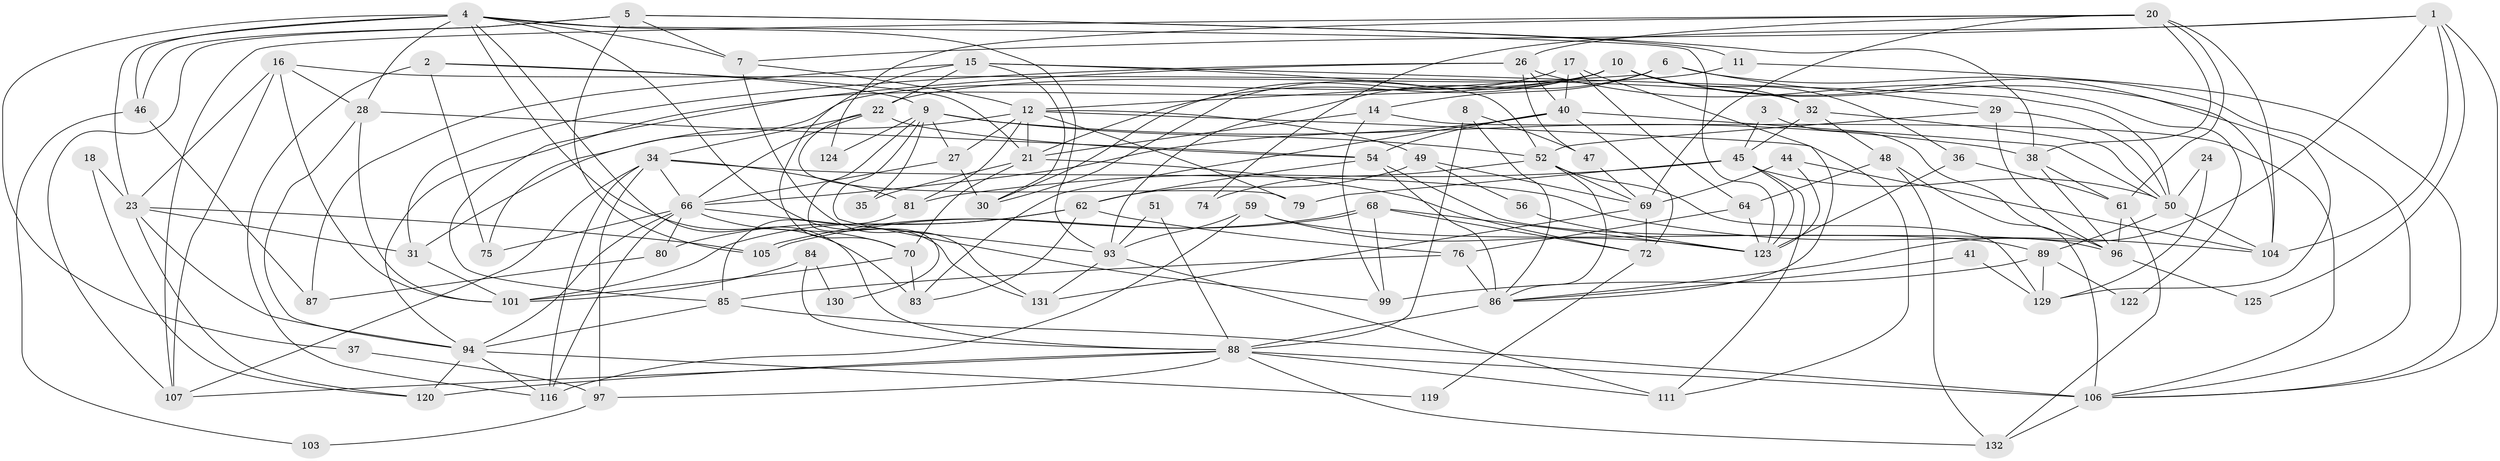 // Generated by graph-tools (version 1.1) at 2025/52/02/27/25 19:52:09]
// undirected, 92 vertices, 221 edges
graph export_dot {
graph [start="1"]
  node [color=gray90,style=filled];
  1 [super="+43"];
  2 [super="+19"];
  3;
  4 [super="+92"];
  5 [super="+133"];
  6 [super="+13"];
  7 [super="+57"];
  8;
  9 [super="+58"];
  10 [super="+25"];
  11;
  12 [super="+63"];
  14;
  15 [super="+90"];
  16;
  17;
  18;
  20 [super="+100"];
  21 [super="+114"];
  22 [super="+53"];
  23 [super="+39"];
  24;
  26 [super="+33"];
  27;
  28;
  29 [super="+112"];
  30;
  31;
  32 [super="+71"];
  34 [super="+67"];
  35;
  36;
  37;
  38;
  40 [super="+42"];
  41;
  44;
  45 [super="+127"];
  46 [super="+65"];
  47;
  48 [super="+55"];
  49 [super="+91"];
  50 [super="+60"];
  51;
  52 [super="+73"];
  54 [super="+82"];
  56;
  59;
  61 [super="+98"];
  62;
  64;
  66 [super="+121"];
  68 [super="+77"];
  69 [super="+78"];
  70 [super="+95"];
  72;
  74;
  75;
  76;
  79;
  80;
  81;
  83 [super="+117"];
  84;
  85;
  86 [super="+126"];
  87;
  88 [super="+109"];
  89 [super="+102"];
  93 [super="+128"];
  94 [super="+118"];
  96 [super="+108"];
  97 [super="+134"];
  99;
  101 [super="+115"];
  103;
  104 [super="+113"];
  105;
  106 [super="+110"];
  107;
  111;
  116;
  119;
  120;
  122;
  123 [super="+135"];
  124;
  125;
  129;
  130;
  131;
  132;
  1 -- 7;
  1 -- 74;
  1 -- 125;
  1 -- 106;
  1 -- 86;
  1 -- 104;
  2 -- 116;
  2 -- 75;
  2 -- 9;
  2 -- 21;
  3 -- 96;
  3 -- 45;
  4 -- 131;
  4 -- 28;
  4 -- 93;
  4 -- 46;
  4 -- 83;
  4 -- 37;
  4 -- 23;
  4 -- 88;
  4 -- 7;
  4 -- 123;
  5 -- 107;
  5 -- 11;
  5 -- 46;
  5 -- 105;
  5 -- 38;
  5 -- 7;
  6 -- 104;
  6 -- 29;
  6 -- 93;
  6 -- 14;
  6 -- 12;
  7 -- 12;
  7 -- 131;
  8 -- 47;
  8 -- 86;
  8 -- 88;
  9 -- 27;
  9 -- 99;
  9 -- 124;
  9 -- 130;
  9 -- 35;
  9 -- 38;
  9 -- 52;
  10 -- 32;
  10 -- 30;
  10 -- 75;
  10 -- 106;
  10 -- 129;
  10 -- 36;
  10 -- 21;
  10 -- 94;
  11 -- 106;
  11 -- 22;
  12 -- 81;
  12 -- 49;
  12 -- 111;
  12 -- 21;
  12 -- 27;
  12 -- 79;
  12 -- 31;
  14 -- 99;
  14 -- 21;
  14 -- 106;
  15 -- 50;
  15 -- 52;
  15 -- 70;
  15 -- 22;
  15 -- 87;
  15 -- 30;
  16 -- 28;
  16 -- 23;
  16 -- 101;
  16 -- 107;
  16 -- 32;
  17 -- 30;
  17 -- 64;
  17 -- 40;
  17 -- 86;
  18 -- 120;
  18 -- 23;
  20 -- 38;
  20 -- 69;
  20 -- 26;
  20 -- 104 [weight=2];
  20 -- 107;
  20 -- 124;
  20 -- 61;
  21 -- 70;
  21 -- 72;
  21 -- 35;
  22 -- 79;
  22 -- 66;
  22 -- 54;
  22 -- 34;
  23 -- 105;
  23 -- 94;
  23 -- 120;
  23 -- 31;
  24 -- 129;
  24 -- 50;
  26 -- 31;
  26 -- 85;
  26 -- 40;
  26 -- 122;
  26 -- 47;
  27 -- 30;
  27 -- 66;
  28 -- 94;
  28 -- 54;
  28 -- 101;
  29 -- 50;
  29 -- 52;
  29 -- 96;
  31 -- 101;
  32 -- 50;
  32 -- 45;
  32 -- 48;
  34 -- 66;
  34 -- 104;
  34 -- 81;
  34 -- 97;
  34 -- 116;
  34 -- 107;
  36 -- 61;
  36 -- 123;
  37 -- 97;
  38 -- 96;
  38 -- 61;
  40 -- 66;
  40 -- 50;
  40 -- 72;
  40 -- 83;
  40 -- 54;
  41 -- 129;
  41 -- 86;
  44 -- 104;
  44 -- 123;
  44 -- 69;
  45 -- 79;
  45 -- 81;
  45 -- 111;
  45 -- 50;
  45 -- 123;
  46 -- 87;
  46 -- 103;
  47 -- 69;
  48 -- 106 [weight=2];
  48 -- 64;
  48 -- 132;
  49 -- 56;
  49 -- 62;
  49 -- 69;
  50 -- 104;
  50 -- 89;
  51 -- 93;
  51 -- 88;
  52 -- 69;
  52 -- 74;
  52 -- 129;
  52 -- 86;
  54 -- 96;
  54 -- 86;
  54 -- 62;
  56 -- 123;
  59 -- 116;
  59 -- 93;
  59 -- 123;
  59 -- 89;
  61 -- 96;
  61 -- 132;
  62 -- 76;
  62 -- 80;
  62 -- 101;
  62 -- 83;
  64 -- 76;
  64 -- 123;
  66 -- 70;
  66 -- 75;
  66 -- 80;
  66 -- 116;
  66 -- 93;
  66 -- 94;
  68 -- 105;
  68 -- 105;
  68 -- 72;
  68 -- 99;
  68 -- 123;
  69 -- 131;
  69 -- 72;
  70 -- 101 [weight=2];
  70 -- 83;
  72 -- 119;
  76 -- 86;
  76 -- 85;
  80 -- 87;
  81 -- 85;
  84 -- 130;
  84 -- 101;
  84 -- 88;
  85 -- 106;
  85 -- 94;
  86 -- 88;
  88 -- 107;
  88 -- 132;
  88 -- 97 [weight=2];
  88 -- 106;
  88 -- 120;
  88 -- 111;
  89 -- 99;
  89 -- 122;
  89 -- 129;
  93 -- 131;
  93 -- 111;
  94 -- 120;
  94 -- 116;
  94 -- 119;
  96 -- 125;
  97 -- 103;
  106 -- 132;
}
